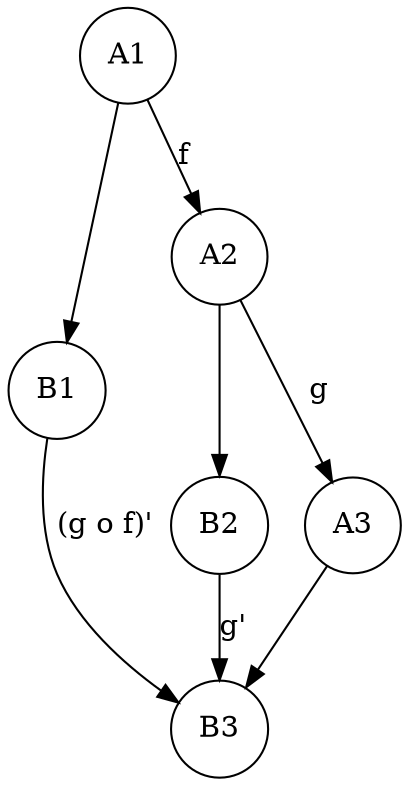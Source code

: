digraph g {
   node [shape=circle];
   A1 -> B1;
   A2 -> B2;
   A3 -> B3;

   A1 -> A2 [label=f];
   A2 -> A3 [label=g];
   B2 -> B3 [label="g'"];
   B1 -> B3 [label="(g o f)'"]; // tailport=s headport=s];

   //{ rank=same; A1 A2 A3 }
   //{ rank=same; B1 B2 B3 }
}
